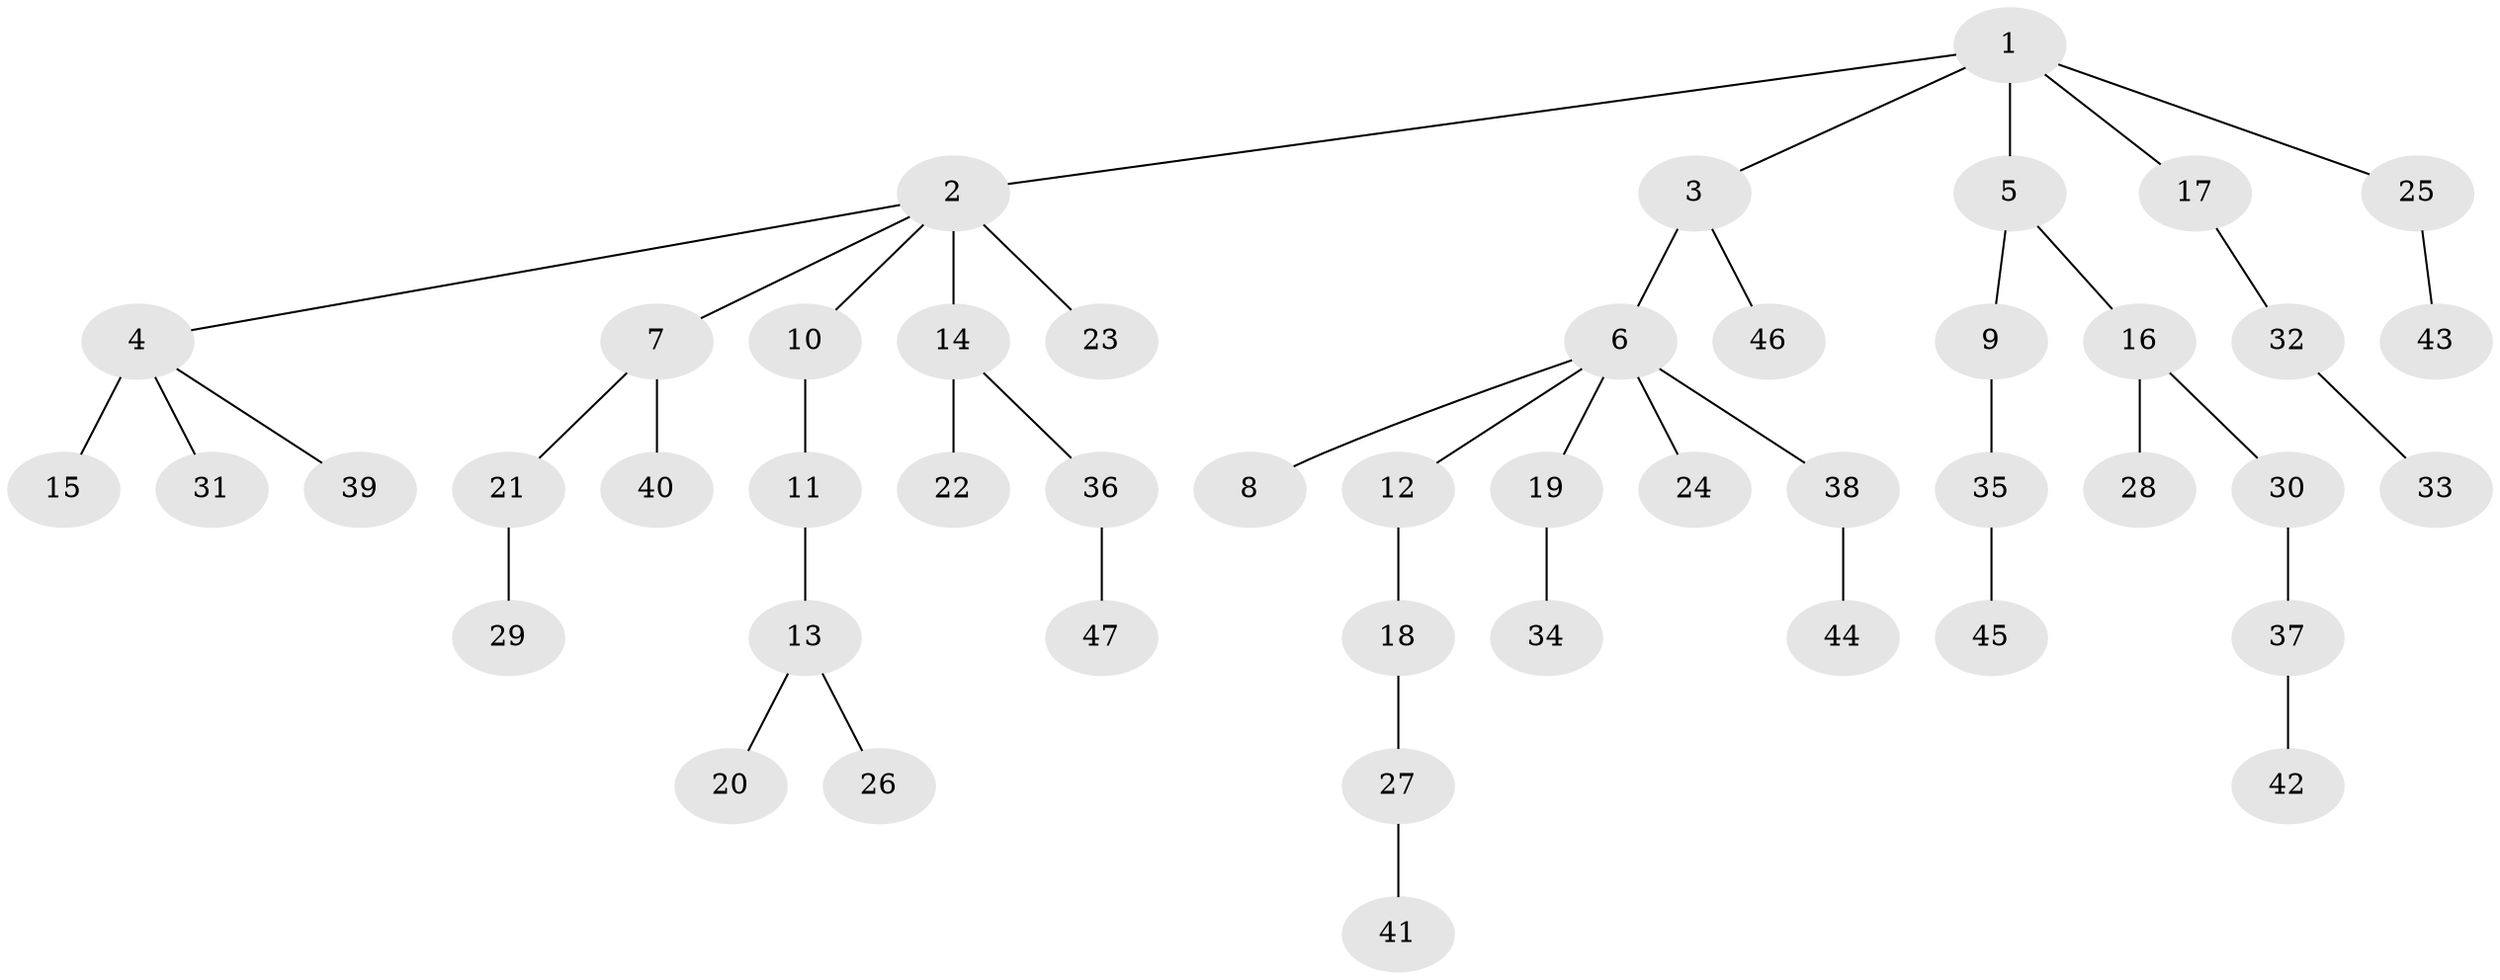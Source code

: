 // original degree distribution, {7: 0.02564102564102564, 2: 0.3247863247863248, 3: 0.06837606837606838, 5: 0.02564102564102564, 9: 0.008547008547008548, 4: 0.05128205128205128, 1: 0.48717948717948717, 6: 0.008547008547008548}
// Generated by graph-tools (version 1.1) at 2025/51/03/04/25 22:51:46]
// undirected, 47 vertices, 46 edges
graph export_dot {
  node [color=gray90,style=filled];
  1;
  2;
  3;
  4;
  5;
  6;
  7;
  8;
  9;
  10;
  11;
  12;
  13;
  14;
  15;
  16;
  17;
  18;
  19;
  20;
  21;
  22;
  23;
  24;
  25;
  26;
  27;
  28;
  29;
  30;
  31;
  32;
  33;
  34;
  35;
  36;
  37;
  38;
  39;
  40;
  41;
  42;
  43;
  44;
  45;
  46;
  47;
  1 -- 2 [weight=1.0];
  1 -- 3 [weight=1.0];
  1 -- 5 [weight=1.0];
  1 -- 17 [weight=1.0];
  1 -- 25 [weight=1.0];
  2 -- 4 [weight=1.0];
  2 -- 7 [weight=1.0];
  2 -- 10 [weight=1.0];
  2 -- 14 [weight=1.0];
  2 -- 23 [weight=2.0];
  3 -- 6 [weight=2.0];
  3 -- 46 [weight=1.0];
  4 -- 15 [weight=3.0];
  4 -- 31 [weight=1.0];
  4 -- 39 [weight=1.0];
  5 -- 9 [weight=1.0];
  5 -- 16 [weight=1.0];
  6 -- 8 [weight=1.0];
  6 -- 12 [weight=1.0];
  6 -- 19 [weight=1.0];
  6 -- 24 [weight=1.0];
  6 -- 38 [weight=1.0];
  7 -- 21 [weight=1.0];
  7 -- 40 [weight=1.0];
  9 -- 35 [weight=1.0];
  10 -- 11 [weight=1.0];
  11 -- 13 [weight=1.0];
  12 -- 18 [weight=2.0];
  13 -- 20 [weight=1.0];
  13 -- 26 [weight=1.0];
  14 -- 22 [weight=1.0];
  14 -- 36 [weight=1.0];
  16 -- 28 [weight=3.0];
  16 -- 30 [weight=1.0];
  17 -- 32 [weight=1.0];
  18 -- 27 [weight=1.0];
  19 -- 34 [weight=4.0];
  21 -- 29 [weight=1.0];
  25 -- 43 [weight=1.0];
  27 -- 41 [weight=1.0];
  30 -- 37 [weight=1.0];
  32 -- 33 [weight=1.0];
  35 -- 45 [weight=1.0];
  36 -- 47 [weight=1.0];
  37 -- 42 [weight=1.0];
  38 -- 44 [weight=1.0];
}
